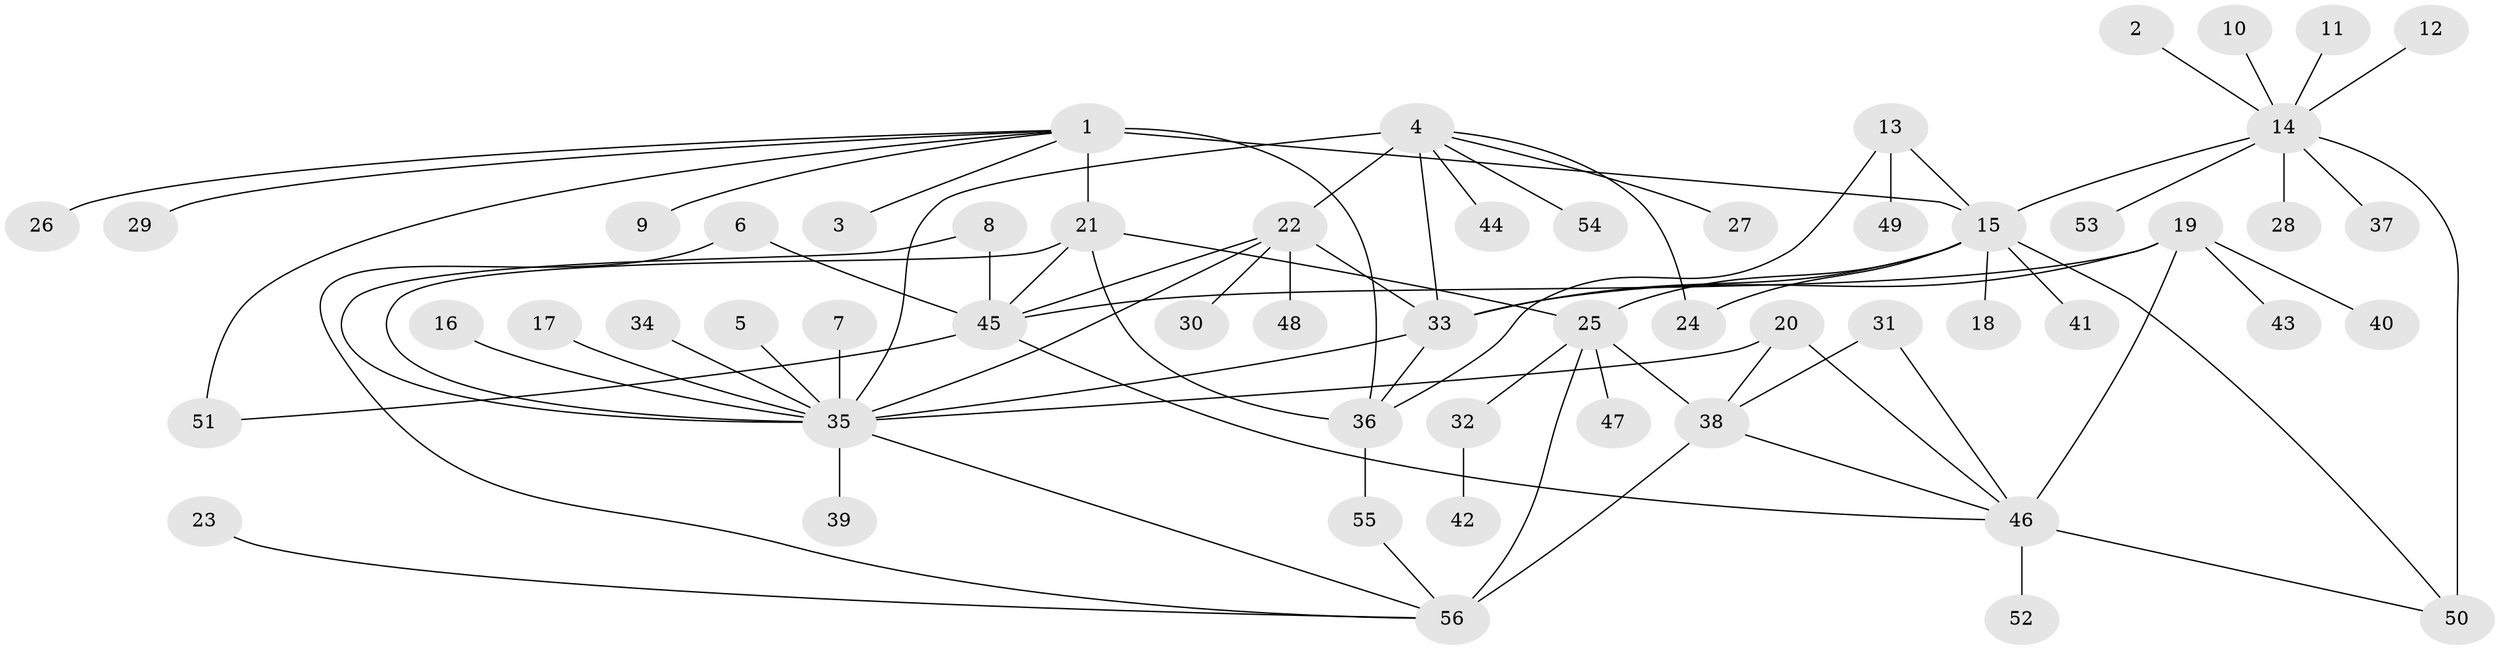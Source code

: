 // original degree distribution, {11: 0.018518518518518517, 4: 0.009259259259259259, 7: 0.05555555555555555, 5: 0.027777777777777776, 8: 0.046296296296296294, 16: 0.009259259259259259, 9: 0.009259259259259259, 6: 0.037037037037037035, 10: 0.009259259259259259, 13: 0.009259259259259259, 1: 0.5648148148148148, 3: 0.07407407407407407, 2: 0.12962962962962962}
// Generated by graph-tools (version 1.1) at 2025/02/03/09/25 03:02:52]
// undirected, 56 vertices, 79 edges
graph export_dot {
graph [start="1"]
  node [color=gray90,style=filled];
  1;
  2;
  3;
  4;
  5;
  6;
  7;
  8;
  9;
  10;
  11;
  12;
  13;
  14;
  15;
  16;
  17;
  18;
  19;
  20;
  21;
  22;
  23;
  24;
  25;
  26;
  27;
  28;
  29;
  30;
  31;
  32;
  33;
  34;
  35;
  36;
  37;
  38;
  39;
  40;
  41;
  42;
  43;
  44;
  45;
  46;
  47;
  48;
  49;
  50;
  51;
  52;
  53;
  54;
  55;
  56;
  1 -- 3 [weight=1.0];
  1 -- 9 [weight=1.0];
  1 -- 15 [weight=1.0];
  1 -- 21 [weight=2.0];
  1 -- 26 [weight=1.0];
  1 -- 29 [weight=1.0];
  1 -- 36 [weight=4.0];
  1 -- 51 [weight=1.0];
  2 -- 14 [weight=1.0];
  4 -- 22 [weight=2.0];
  4 -- 24 [weight=1.0];
  4 -- 27 [weight=1.0];
  4 -- 33 [weight=2.0];
  4 -- 35 [weight=2.0];
  4 -- 44 [weight=1.0];
  4 -- 54 [weight=1.0];
  5 -- 35 [weight=1.0];
  6 -- 45 [weight=1.0];
  6 -- 56 [weight=1.0];
  7 -- 35 [weight=1.0];
  8 -- 35 [weight=1.0];
  8 -- 45 [weight=1.0];
  10 -- 14 [weight=1.0];
  11 -- 14 [weight=1.0];
  12 -- 14 [weight=1.0];
  13 -- 15 [weight=1.0];
  13 -- 36 [weight=1.0];
  13 -- 49 [weight=1.0];
  14 -- 15 [weight=3.0];
  14 -- 28 [weight=1.0];
  14 -- 37 [weight=1.0];
  14 -- 50 [weight=3.0];
  14 -- 53 [weight=1.0];
  15 -- 18 [weight=1.0];
  15 -- 24 [weight=1.0];
  15 -- 25 [weight=1.0];
  15 -- 33 [weight=1.0];
  15 -- 41 [weight=1.0];
  15 -- 50 [weight=1.0];
  16 -- 35 [weight=1.0];
  17 -- 35 [weight=1.0];
  19 -- 33 [weight=1.0];
  19 -- 40 [weight=1.0];
  19 -- 43 [weight=1.0];
  19 -- 45 [weight=3.0];
  19 -- 46 [weight=3.0];
  20 -- 35 [weight=1.0];
  20 -- 38 [weight=1.0];
  20 -- 46 [weight=1.0];
  21 -- 25 [weight=1.0];
  21 -- 35 [weight=1.0];
  21 -- 36 [weight=2.0];
  21 -- 45 [weight=1.0];
  22 -- 30 [weight=1.0];
  22 -- 33 [weight=1.0];
  22 -- 35 [weight=1.0];
  22 -- 45 [weight=1.0];
  22 -- 48 [weight=1.0];
  23 -- 56 [weight=1.0];
  25 -- 32 [weight=1.0];
  25 -- 38 [weight=4.0];
  25 -- 47 [weight=1.0];
  25 -- 56 [weight=2.0];
  31 -- 38 [weight=1.0];
  31 -- 46 [weight=1.0];
  32 -- 42 [weight=1.0];
  33 -- 35 [weight=1.0];
  33 -- 36 [weight=1.0];
  34 -- 35 [weight=1.0];
  35 -- 39 [weight=1.0];
  35 -- 56 [weight=1.0];
  36 -- 55 [weight=1.0];
  38 -- 46 [weight=1.0];
  38 -- 56 [weight=2.0];
  45 -- 46 [weight=1.0];
  45 -- 51 [weight=1.0];
  46 -- 50 [weight=1.0];
  46 -- 52 [weight=1.0];
  55 -- 56 [weight=1.0];
}
